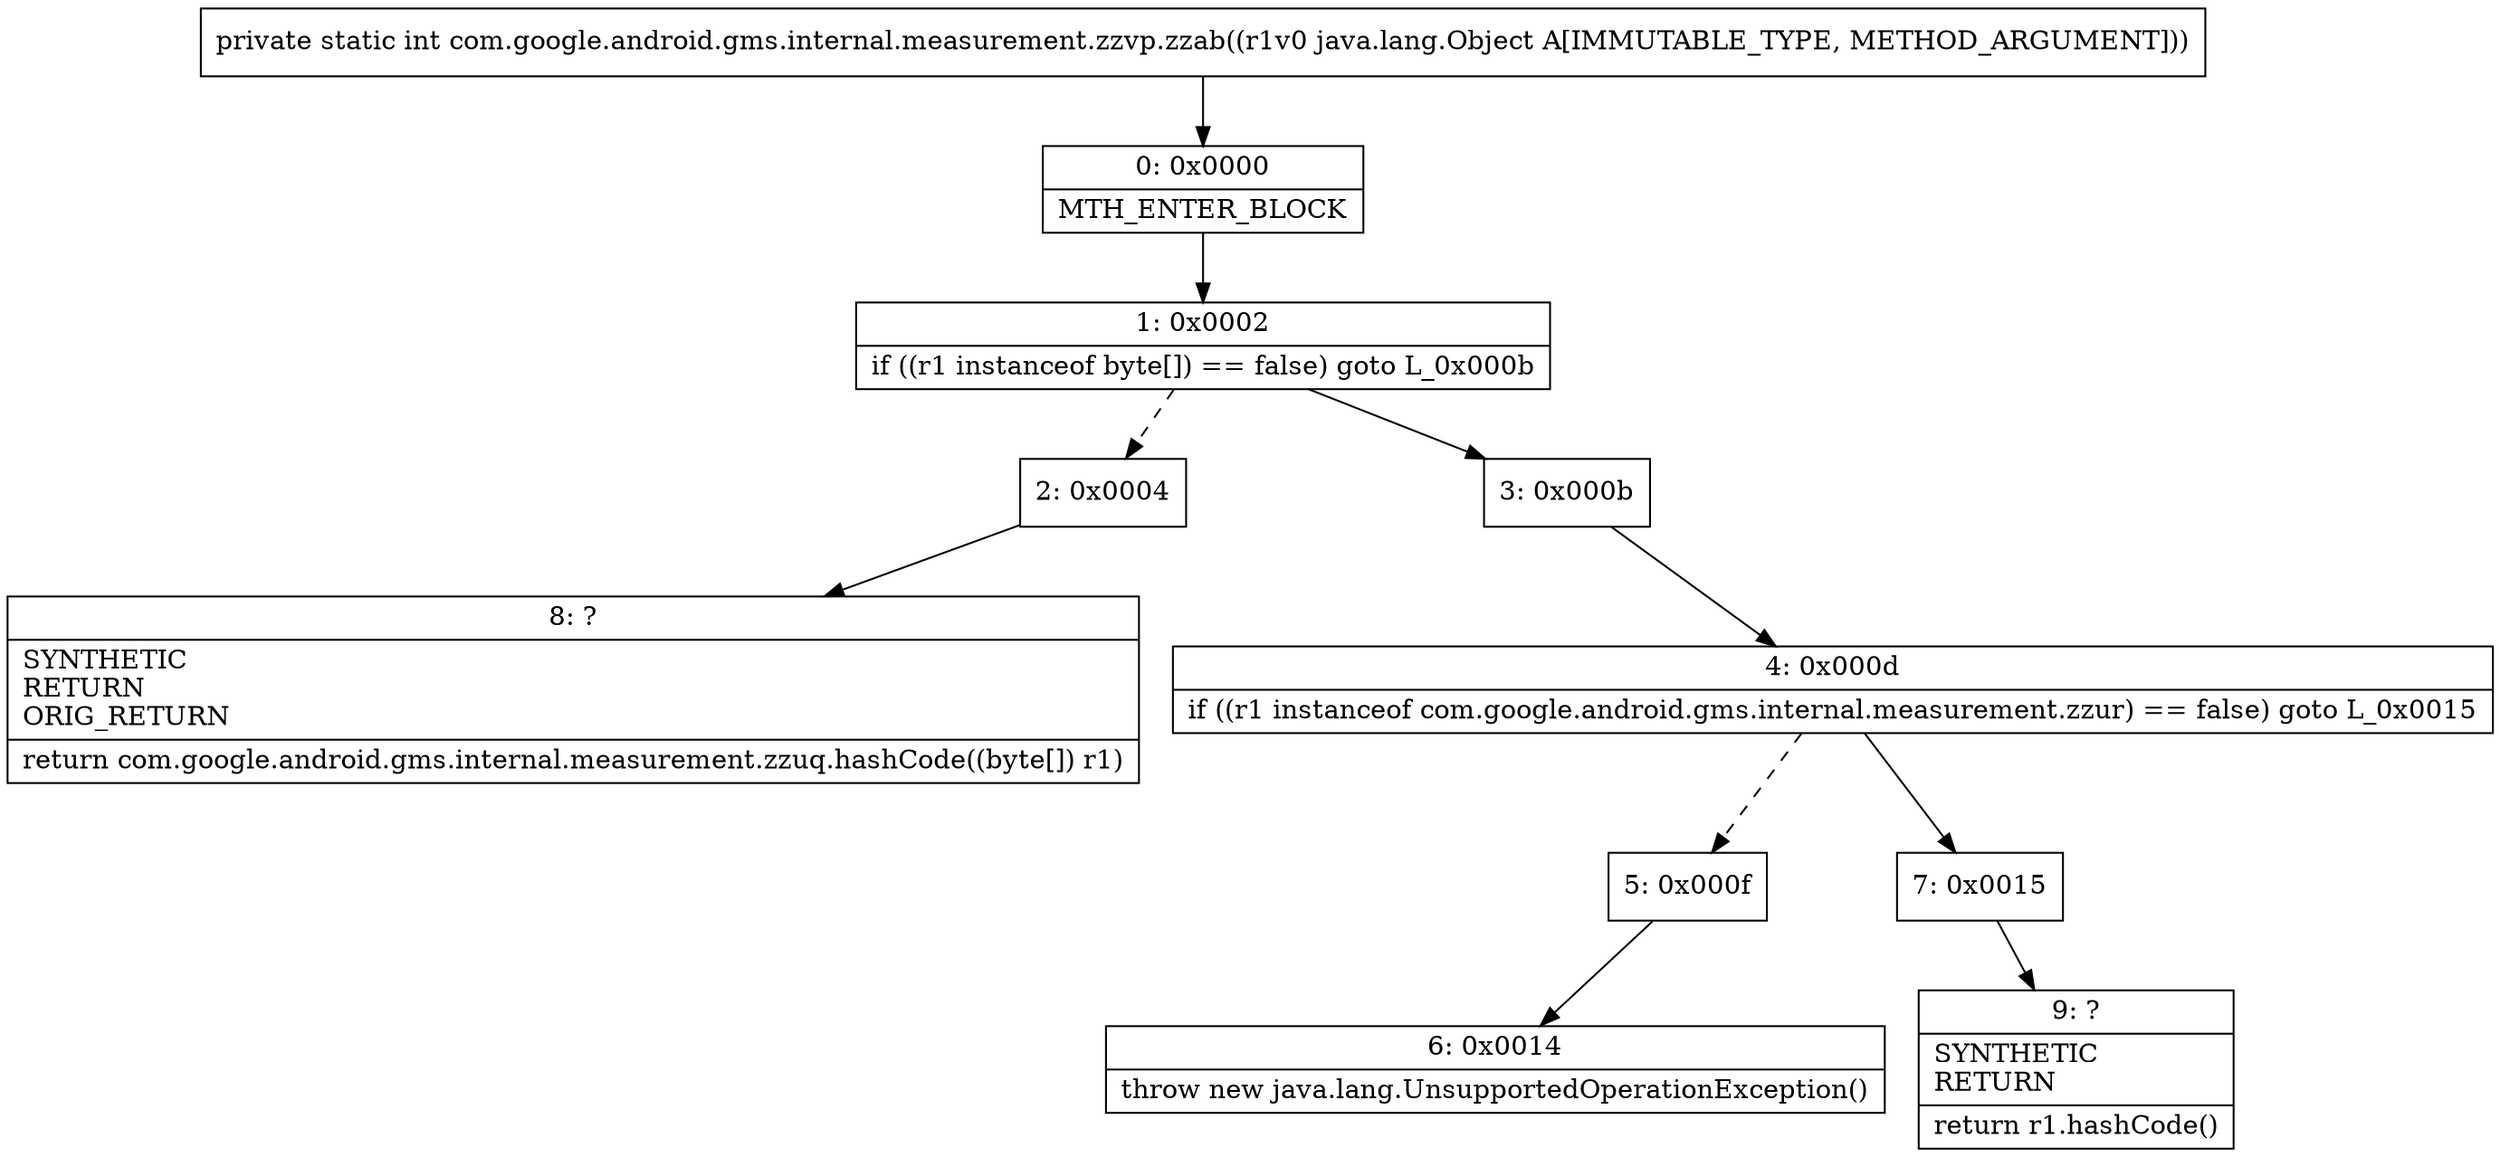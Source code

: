 digraph "CFG forcom.google.android.gms.internal.measurement.zzvp.zzab(Ljava\/lang\/Object;)I" {
Node_0 [shape=record,label="{0\:\ 0x0000|MTH_ENTER_BLOCK\l}"];
Node_1 [shape=record,label="{1\:\ 0x0002|if ((r1 instanceof byte[]) == false) goto L_0x000b\l}"];
Node_2 [shape=record,label="{2\:\ 0x0004}"];
Node_3 [shape=record,label="{3\:\ 0x000b}"];
Node_4 [shape=record,label="{4\:\ 0x000d|if ((r1 instanceof com.google.android.gms.internal.measurement.zzur) == false) goto L_0x0015\l}"];
Node_5 [shape=record,label="{5\:\ 0x000f}"];
Node_6 [shape=record,label="{6\:\ 0x0014|throw new java.lang.UnsupportedOperationException()\l}"];
Node_7 [shape=record,label="{7\:\ 0x0015}"];
Node_8 [shape=record,label="{8\:\ ?|SYNTHETIC\lRETURN\lORIG_RETURN\l|return com.google.android.gms.internal.measurement.zzuq.hashCode((byte[]) r1)\l}"];
Node_9 [shape=record,label="{9\:\ ?|SYNTHETIC\lRETURN\l|return r1.hashCode()\l}"];
MethodNode[shape=record,label="{private static int com.google.android.gms.internal.measurement.zzvp.zzab((r1v0 java.lang.Object A[IMMUTABLE_TYPE, METHOD_ARGUMENT])) }"];
MethodNode -> Node_0;
Node_0 -> Node_1;
Node_1 -> Node_2[style=dashed];
Node_1 -> Node_3;
Node_2 -> Node_8;
Node_3 -> Node_4;
Node_4 -> Node_5[style=dashed];
Node_4 -> Node_7;
Node_5 -> Node_6;
Node_7 -> Node_9;
}


